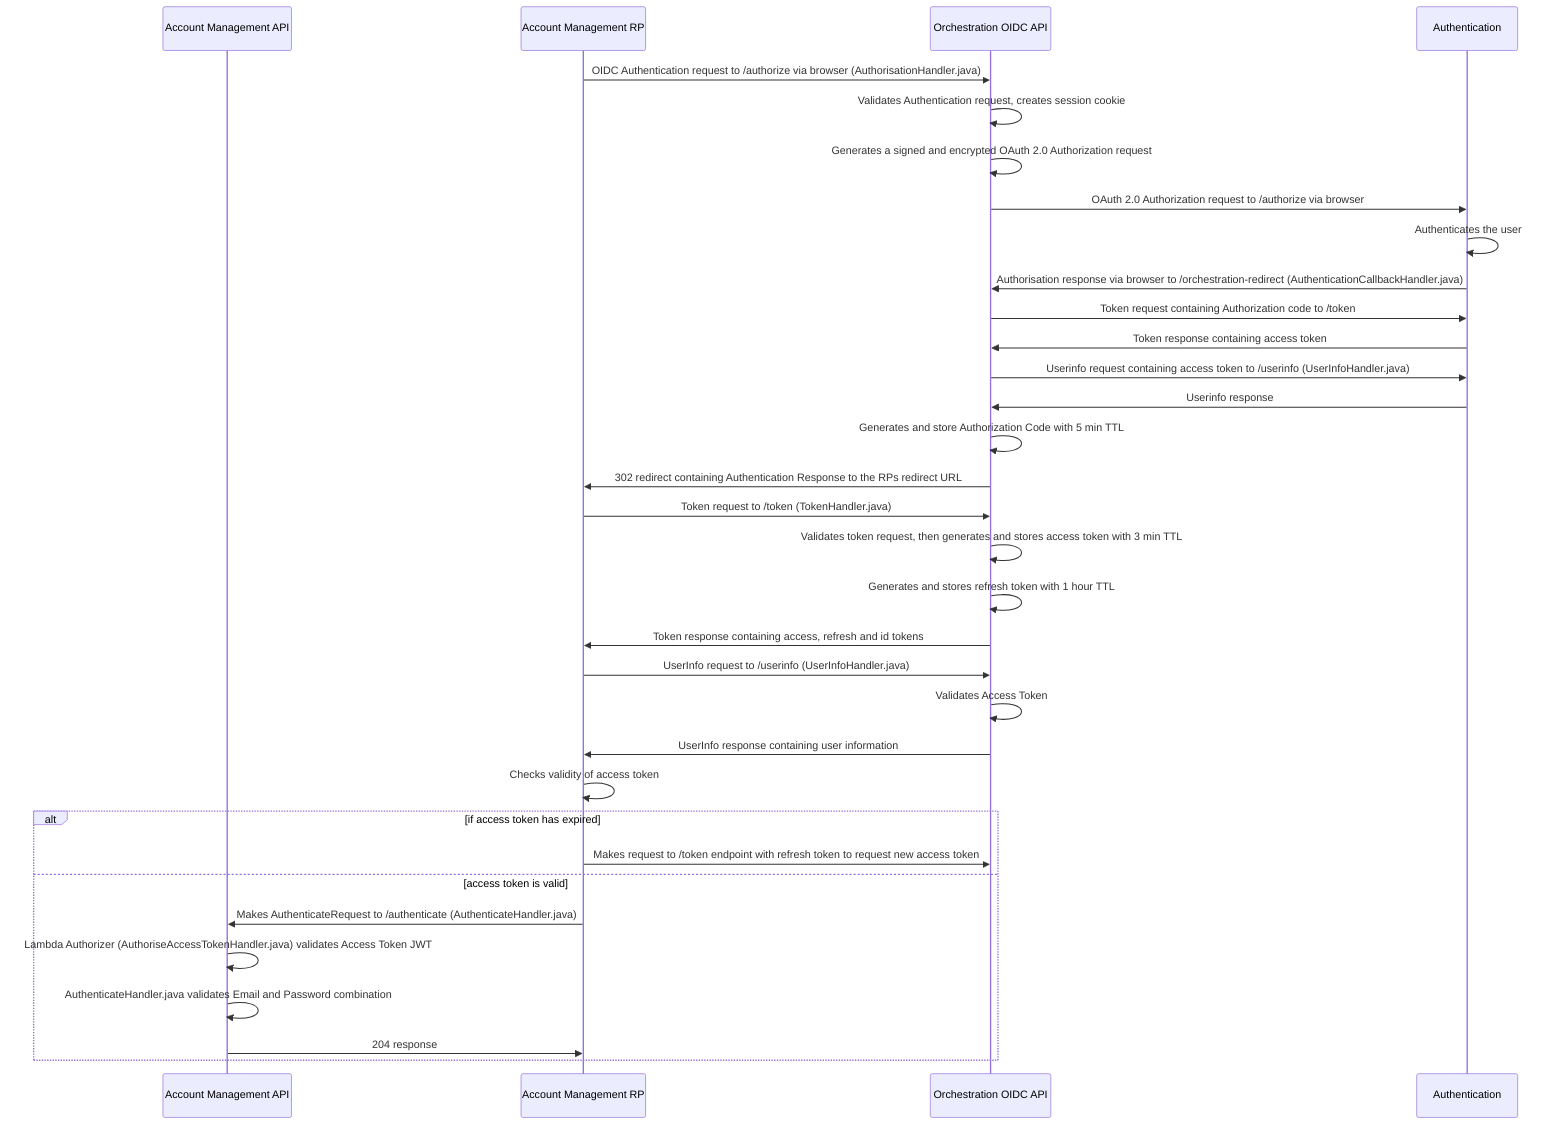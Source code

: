 sequenceDiagram
    participant am_api as Account Management API
    participant rp as Account Management RP
    participant orch_api as Orchestration OIDC API
    participant auth as Authentication
    rp ->> orch_api : OIDC Authentication request to /authorize via browser (AuthorisationHandler.java)
    orch_api  ->> orch_api : Validates Authentication request, creates session cookie
    orch_api ->> orch_api : Generates a signed and encrypted OAuth 2.0 Authorization request
    orch_api ->> auth : OAuth 2.0 Authorization request to /authorize via browser
    auth ->> auth : Authenticates the user
    auth ->> orch_api : Authorisation response via browser to /orchestration-redirect (AuthenticationCallbackHandler.java)
    orch_api ->> auth : Token request containing Authorization code to /token
    auth ->> orch_api : Token response containing access token
    orch_api ->> auth : Userinfo request containing access token to /userinfo (UserInfoHandler.java)
    auth ->> orch_api : Userinfo response
    orch_api ->> orch_api : Generates and store Authorization Code with 5 min TTL
    orch_api ->> rp : 302 redirect containing Authentication Response to the RPs redirect URL
    rp ->> orch_api : Token request to /token (TokenHandler.java)
    orch_api ->> orch_api : Validates token request, then generates and stores access token with 3 min TTL
    orch_api ->> orch_api : Generates and stores refresh token with 1 hour TTL
    orch_api ->> rp : Token response containing access, refresh and id tokens
    rp ->> orch_api : UserInfo request to /userinfo (UserInfoHandler.java)
    orch_api ->> orch_api : Validates Access Token
    orch_api ->> rp : UserInfo response containing user information 
    rp ->> rp : Checks validity of access token
    alt if access token has expired
    rp ->> orch_api : Makes request to /token endpoint with refresh token to request new access token
    else access token is valid
    rp ->> am_api : Makes AuthenticateRequest to /authenticate (AuthenticateHandler.java)
    am_api ->> am_api : Lambda Authorizer (AuthoriseAccessTokenHandler.java) validates Access Token JWT
    am_api ->> am_api : AuthenticateHandler.java validates Email and Password combination
    am_api ->> rp : 204 response
    end